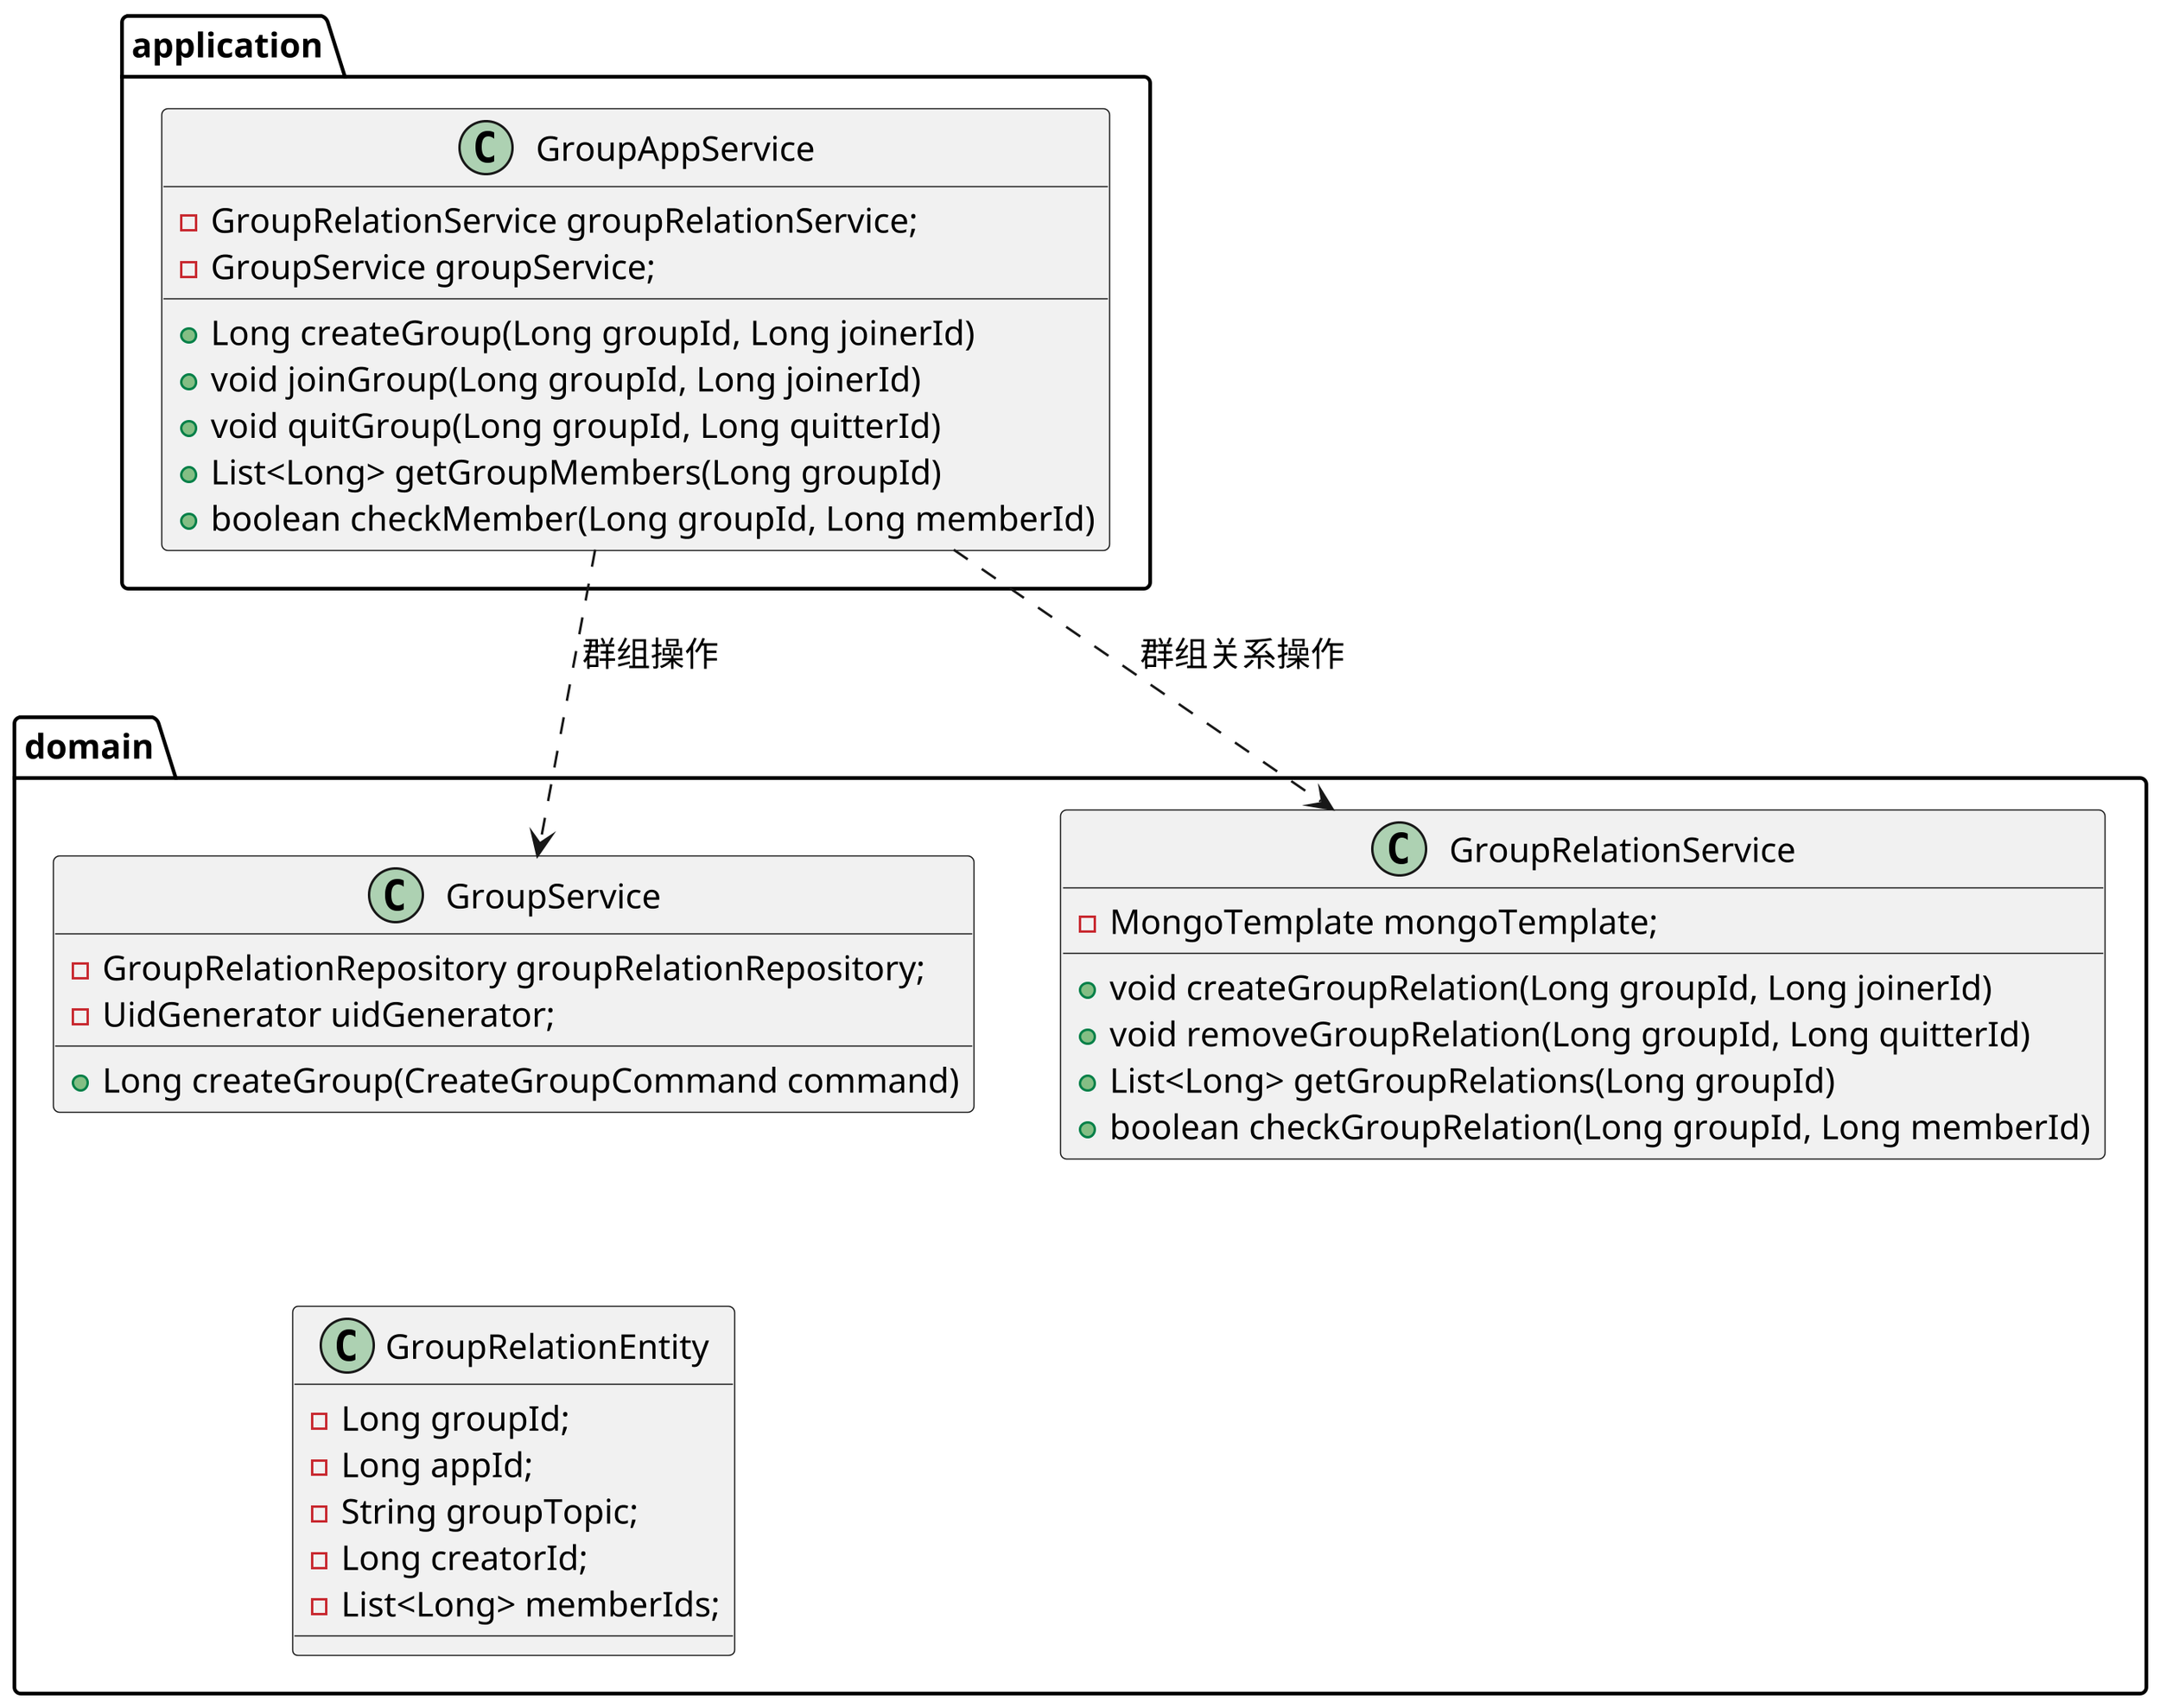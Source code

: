 @startuml
'https://plantuml.com/class-diagram
skinparam shadowing false
skinparam defaultFontName xfonts-wqy
skinparam dpi 300
skinparam activity  {
    DiamondFontSize 14
    ArrowFontSize 14
    FontSize 14
}

package application {
    class GroupAppService {
        - GroupRelationService groupRelationService;
        - GroupService groupService;
        + Long createGroup(Long groupId, Long joinerId)
        + void joinGroup(Long groupId, Long joinerId)
        + void quitGroup(Long groupId, Long quitterId)
        + List<Long> getGroupMembers(Long groupId)
        + boolean checkMember(Long groupId, Long memberId)
    }
}

package domain {
    class GroupService {
        - GroupRelationRepository groupRelationRepository;
        - UidGenerator uidGenerator;
        + Long createGroup(CreateGroupCommand command)
    }
    class GroupRelationService {
        - MongoTemplate mongoTemplate;
        + void createGroupRelation(Long groupId, Long joinerId)
        + void removeGroupRelation(Long groupId, Long quitterId)
        + List<Long> getGroupRelations(Long groupId)
        + boolean checkGroupRelation(Long groupId, Long memberId)
    }
    class GroupRelationEntity {
        - Long groupId;
        - Long appId;
        - String groupTopic;
        - Long creatorId;
        - List<Long> memberIds;
    }
}
GroupAppService ..> GroupRelationService: 群组关系操作
GroupAppService ..> GroupService: 群组操作
GroupService .[hidden].> GroupRelationEntity
@enduml